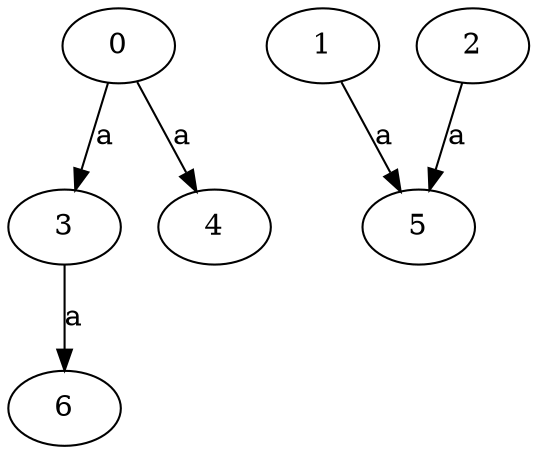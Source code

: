 strict digraph  {
0;
3;
1;
4;
2;
5;
6;
0 -> 3  [label=a];
0 -> 4  [label=a];
3 -> 6  [label=a];
1 -> 5  [label=a];
2 -> 5  [label=a];
}
